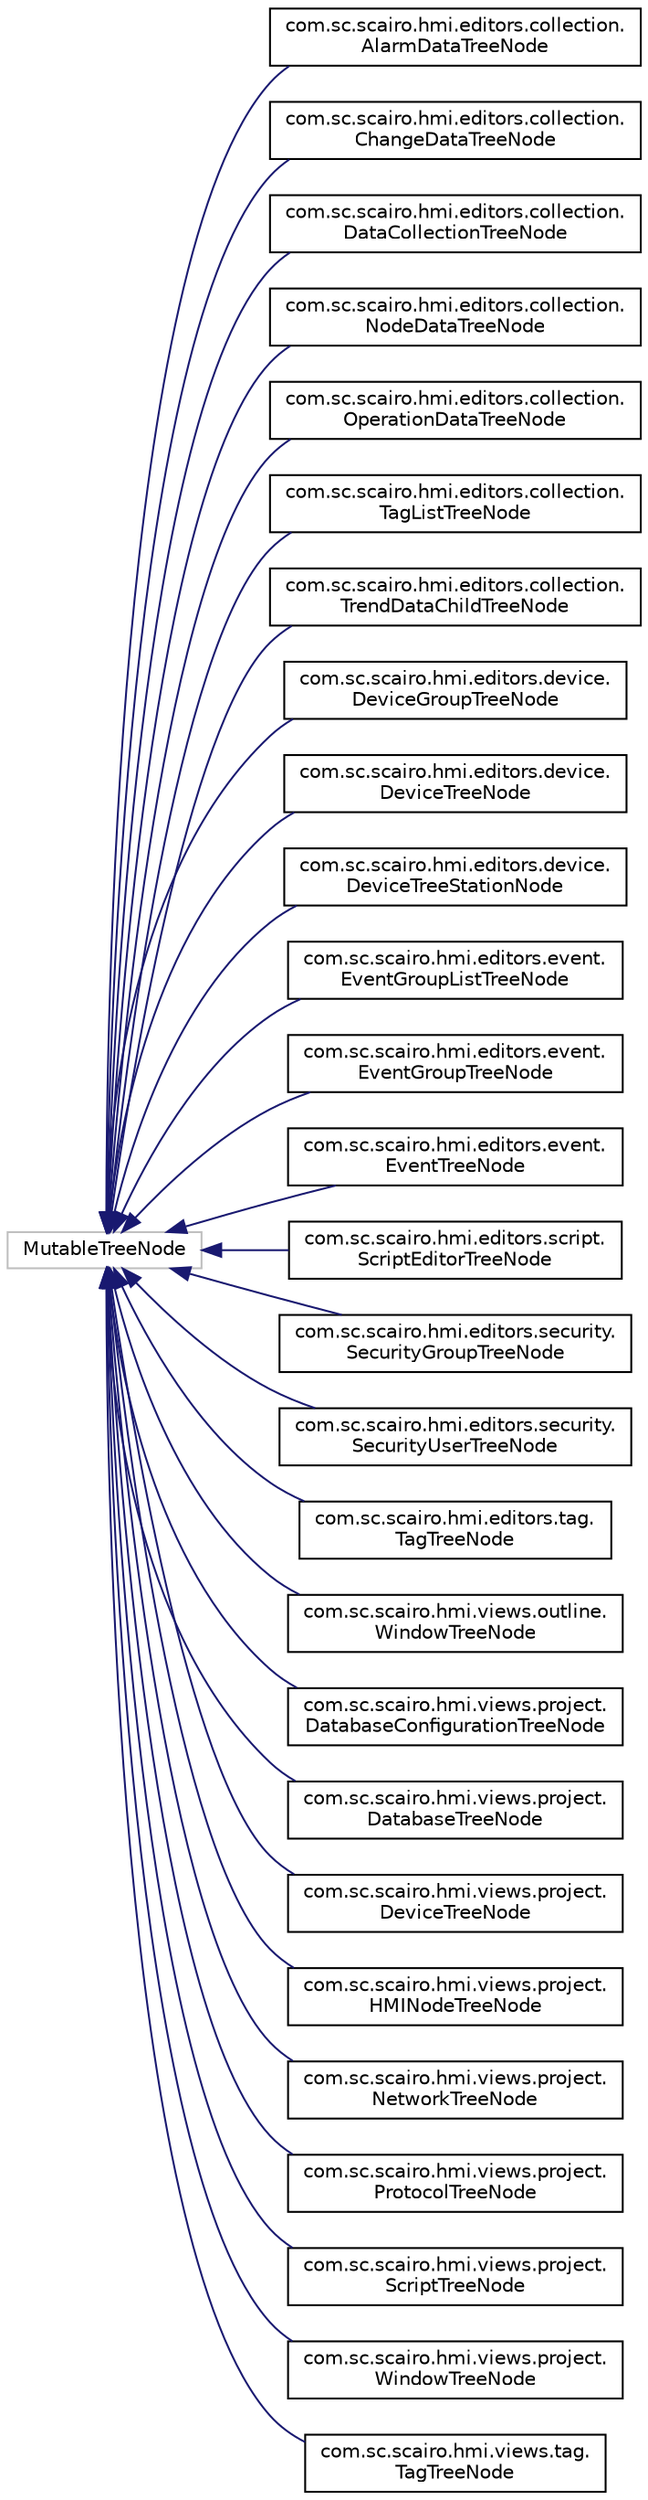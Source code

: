 digraph "Graphical Class Hierarchy"
{
 // LATEX_PDF_SIZE
  edge [fontname="Helvetica",fontsize="10",labelfontname="Helvetica",labelfontsize="10"];
  node [fontname="Helvetica",fontsize="10",shape=record];
  rankdir="LR";
  Node257 [label="MutableTreeNode",height=0.2,width=0.4,color="grey75", fillcolor="white", style="filled",tooltip=" "];
  Node257 -> Node0 [dir="back",color="midnightblue",fontsize="10",style="solid",fontname="Helvetica"];
  Node0 [label="com.sc.scairo.hmi.editors.collection.\lAlarmDataTreeNode",height=0.2,width=0.4,color="black", fillcolor="white", style="filled",URL="$classcom_1_1sc_1_1scairo_1_1hmi_1_1editors_1_1collection_1_1_alarm_data_tree_node.html",tooltip=" "];
  Node257 -> Node259 [dir="back",color="midnightblue",fontsize="10",style="solid",fontname="Helvetica"];
  Node259 [label="com.sc.scairo.hmi.editors.collection.\lChangeDataTreeNode",height=0.2,width=0.4,color="black", fillcolor="white", style="filled",URL="$classcom_1_1sc_1_1scairo_1_1hmi_1_1editors_1_1collection_1_1_change_data_tree_node.html",tooltip=" "];
  Node257 -> Node260 [dir="back",color="midnightblue",fontsize="10",style="solid",fontname="Helvetica"];
  Node260 [label="com.sc.scairo.hmi.editors.collection.\lDataCollectionTreeNode",height=0.2,width=0.4,color="black", fillcolor="white", style="filled",URL="$classcom_1_1sc_1_1scairo_1_1hmi_1_1editors_1_1collection_1_1_data_collection_tree_node.html",tooltip=" "];
  Node257 -> Node261 [dir="back",color="midnightblue",fontsize="10",style="solid",fontname="Helvetica"];
  Node261 [label="com.sc.scairo.hmi.editors.collection.\lNodeDataTreeNode",height=0.2,width=0.4,color="black", fillcolor="white", style="filled",URL="$classcom_1_1sc_1_1scairo_1_1hmi_1_1editors_1_1collection_1_1_node_data_tree_node.html",tooltip=" "];
  Node257 -> Node262 [dir="back",color="midnightblue",fontsize="10",style="solid",fontname="Helvetica"];
  Node262 [label="com.sc.scairo.hmi.editors.collection.\lOperationDataTreeNode",height=0.2,width=0.4,color="black", fillcolor="white", style="filled",URL="$classcom_1_1sc_1_1scairo_1_1hmi_1_1editors_1_1collection_1_1_operation_data_tree_node.html",tooltip=" "];
  Node257 -> Node263 [dir="back",color="midnightblue",fontsize="10",style="solid",fontname="Helvetica"];
  Node263 [label="com.sc.scairo.hmi.editors.collection.\lTagListTreeNode",height=0.2,width=0.4,color="black", fillcolor="white", style="filled",URL="$classcom_1_1sc_1_1scairo_1_1hmi_1_1editors_1_1collection_1_1_tag_list_tree_node.html",tooltip=" "];
  Node257 -> Node264 [dir="back",color="midnightblue",fontsize="10",style="solid",fontname="Helvetica"];
  Node264 [label="com.sc.scairo.hmi.editors.collection.\lTrendDataChildTreeNode",height=0.2,width=0.4,color="black", fillcolor="white", style="filled",URL="$classcom_1_1sc_1_1scairo_1_1hmi_1_1editors_1_1collection_1_1_trend_data_child_tree_node.html",tooltip=" "];
  Node257 -> Node265 [dir="back",color="midnightblue",fontsize="10",style="solid",fontname="Helvetica"];
  Node265 [label="com.sc.scairo.hmi.editors.device.\lDeviceGroupTreeNode",height=0.2,width=0.4,color="black", fillcolor="white", style="filled",URL="$classcom_1_1sc_1_1scairo_1_1hmi_1_1editors_1_1device_1_1_device_group_tree_node.html",tooltip=" "];
  Node257 -> Node266 [dir="back",color="midnightblue",fontsize="10",style="solid",fontname="Helvetica"];
  Node266 [label="com.sc.scairo.hmi.editors.device.\lDeviceTreeNode",height=0.2,width=0.4,color="black", fillcolor="white", style="filled",URL="$classcom_1_1sc_1_1scairo_1_1hmi_1_1editors_1_1device_1_1_device_tree_node.html",tooltip=" "];
  Node257 -> Node267 [dir="back",color="midnightblue",fontsize="10",style="solid",fontname="Helvetica"];
  Node267 [label="com.sc.scairo.hmi.editors.device.\lDeviceTreeStationNode",height=0.2,width=0.4,color="black", fillcolor="white", style="filled",URL="$classcom_1_1sc_1_1scairo_1_1hmi_1_1editors_1_1device_1_1_device_tree_station_node.html",tooltip=" "];
  Node257 -> Node268 [dir="back",color="midnightblue",fontsize="10",style="solid",fontname="Helvetica"];
  Node268 [label="com.sc.scairo.hmi.editors.event.\lEventGroupListTreeNode",height=0.2,width=0.4,color="black", fillcolor="white", style="filled",URL="$classcom_1_1sc_1_1scairo_1_1hmi_1_1editors_1_1event_1_1_event_group_list_tree_node.html",tooltip=" "];
  Node257 -> Node269 [dir="back",color="midnightblue",fontsize="10",style="solid",fontname="Helvetica"];
  Node269 [label="com.sc.scairo.hmi.editors.event.\lEventGroupTreeNode",height=0.2,width=0.4,color="black", fillcolor="white", style="filled",URL="$classcom_1_1sc_1_1scairo_1_1hmi_1_1editors_1_1event_1_1_event_group_tree_node.html",tooltip=" "];
  Node257 -> Node270 [dir="back",color="midnightblue",fontsize="10",style="solid",fontname="Helvetica"];
  Node270 [label="com.sc.scairo.hmi.editors.event.\lEventTreeNode",height=0.2,width=0.4,color="black", fillcolor="white", style="filled",URL="$classcom_1_1sc_1_1scairo_1_1hmi_1_1editors_1_1event_1_1_event_tree_node.html",tooltip=" "];
  Node257 -> Node271 [dir="back",color="midnightblue",fontsize="10",style="solid",fontname="Helvetica"];
  Node271 [label="com.sc.scairo.hmi.editors.script.\lScriptEditorTreeNode",height=0.2,width=0.4,color="black", fillcolor="white", style="filled",URL="$classcom_1_1sc_1_1scairo_1_1hmi_1_1editors_1_1script_1_1_script_editor_tree_node.html",tooltip=" "];
  Node257 -> Node272 [dir="back",color="midnightblue",fontsize="10",style="solid",fontname="Helvetica"];
  Node272 [label="com.sc.scairo.hmi.editors.security.\lSecurityGroupTreeNode",height=0.2,width=0.4,color="black", fillcolor="white", style="filled",URL="$classcom_1_1sc_1_1scairo_1_1hmi_1_1editors_1_1security_1_1_security_group_tree_node.html",tooltip=" "];
  Node257 -> Node273 [dir="back",color="midnightblue",fontsize="10",style="solid",fontname="Helvetica"];
  Node273 [label="com.sc.scairo.hmi.editors.security.\lSecurityUserTreeNode",height=0.2,width=0.4,color="black", fillcolor="white", style="filled",URL="$classcom_1_1sc_1_1scairo_1_1hmi_1_1editors_1_1security_1_1_security_user_tree_node.html",tooltip=" "];
  Node257 -> Node274 [dir="back",color="midnightblue",fontsize="10",style="solid",fontname="Helvetica"];
  Node274 [label="com.sc.scairo.hmi.editors.tag.\lTagTreeNode",height=0.2,width=0.4,color="black", fillcolor="white", style="filled",URL="$classcom_1_1sc_1_1scairo_1_1hmi_1_1editors_1_1tag_1_1_tag_tree_node.html",tooltip=" "];
  Node257 -> Node275 [dir="back",color="midnightblue",fontsize="10",style="solid",fontname="Helvetica"];
  Node275 [label="com.sc.scairo.hmi.views.outline.\lWindowTreeNode",height=0.2,width=0.4,color="black", fillcolor="white", style="filled",URL="$classcom_1_1sc_1_1scairo_1_1hmi_1_1views_1_1outline_1_1_window_tree_node.html",tooltip=" "];
  Node257 -> Node276 [dir="back",color="midnightblue",fontsize="10",style="solid",fontname="Helvetica"];
  Node276 [label="com.sc.scairo.hmi.views.project.\lDatabaseConfigurationTreeNode",height=0.2,width=0.4,color="black", fillcolor="white", style="filled",URL="$classcom_1_1sc_1_1scairo_1_1hmi_1_1views_1_1project_1_1_database_configuration_tree_node.html",tooltip=" "];
  Node257 -> Node277 [dir="back",color="midnightblue",fontsize="10",style="solid",fontname="Helvetica"];
  Node277 [label="com.sc.scairo.hmi.views.project.\lDatabaseTreeNode",height=0.2,width=0.4,color="black", fillcolor="white", style="filled",URL="$classcom_1_1sc_1_1scairo_1_1hmi_1_1views_1_1project_1_1_database_tree_node.html",tooltip=" "];
  Node257 -> Node278 [dir="back",color="midnightblue",fontsize="10",style="solid",fontname="Helvetica"];
  Node278 [label="com.sc.scairo.hmi.views.project.\lDeviceTreeNode",height=0.2,width=0.4,color="black", fillcolor="white", style="filled",URL="$classcom_1_1sc_1_1scairo_1_1hmi_1_1views_1_1project_1_1_device_tree_node.html",tooltip=" "];
  Node257 -> Node279 [dir="back",color="midnightblue",fontsize="10",style="solid",fontname="Helvetica"];
  Node279 [label="com.sc.scairo.hmi.views.project.\lHMINodeTreeNode",height=0.2,width=0.4,color="black", fillcolor="white", style="filled",URL="$classcom_1_1sc_1_1scairo_1_1hmi_1_1views_1_1project_1_1_h_m_i_node_tree_node.html",tooltip=" "];
  Node257 -> Node280 [dir="back",color="midnightblue",fontsize="10",style="solid",fontname="Helvetica"];
  Node280 [label="com.sc.scairo.hmi.views.project.\lNetworkTreeNode",height=0.2,width=0.4,color="black", fillcolor="white", style="filled",URL="$classcom_1_1sc_1_1scairo_1_1hmi_1_1views_1_1project_1_1_network_tree_node.html",tooltip=" "];
  Node257 -> Node281 [dir="back",color="midnightblue",fontsize="10",style="solid",fontname="Helvetica"];
  Node281 [label="com.sc.scairo.hmi.views.project.\lProtocolTreeNode",height=0.2,width=0.4,color="black", fillcolor="white", style="filled",URL="$classcom_1_1sc_1_1scairo_1_1hmi_1_1views_1_1project_1_1_protocol_tree_node.html",tooltip=" "];
  Node257 -> Node282 [dir="back",color="midnightblue",fontsize="10",style="solid",fontname="Helvetica"];
  Node282 [label="com.sc.scairo.hmi.views.project.\lScriptTreeNode",height=0.2,width=0.4,color="black", fillcolor="white", style="filled",URL="$classcom_1_1sc_1_1scairo_1_1hmi_1_1views_1_1project_1_1_script_tree_node.html",tooltip=" "];
  Node257 -> Node283 [dir="back",color="midnightblue",fontsize="10",style="solid",fontname="Helvetica"];
  Node283 [label="com.sc.scairo.hmi.views.project.\lWindowTreeNode",height=0.2,width=0.4,color="black", fillcolor="white", style="filled",URL="$classcom_1_1sc_1_1scairo_1_1hmi_1_1views_1_1project_1_1_window_tree_node.html",tooltip=" "];
  Node257 -> Node284 [dir="back",color="midnightblue",fontsize="10",style="solid",fontname="Helvetica"];
  Node284 [label="com.sc.scairo.hmi.views.tag.\lTagTreeNode",height=0.2,width=0.4,color="black", fillcolor="white", style="filled",URL="$classcom_1_1sc_1_1scairo_1_1hmi_1_1views_1_1tag_1_1_tag_tree_node.html",tooltip=" "];
}
